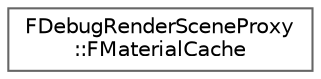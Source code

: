 digraph "Graphical Class Hierarchy"
{
 // INTERACTIVE_SVG=YES
 // LATEX_PDF_SIZE
  bgcolor="transparent";
  edge [fontname=Helvetica,fontsize=10,labelfontname=Helvetica,labelfontsize=10];
  node [fontname=Helvetica,fontsize=10,shape=box,height=0.2,width=0.4];
  rankdir="LR";
  Node0 [id="Node000000",label="FDebugRenderSceneProxy\l::FMaterialCache",height=0.2,width=0.4,color="grey40", fillcolor="white", style="filled",URL="$d6/d41/structFDebugRenderSceneProxy_1_1FMaterialCache.html",tooltip=" "];
}
